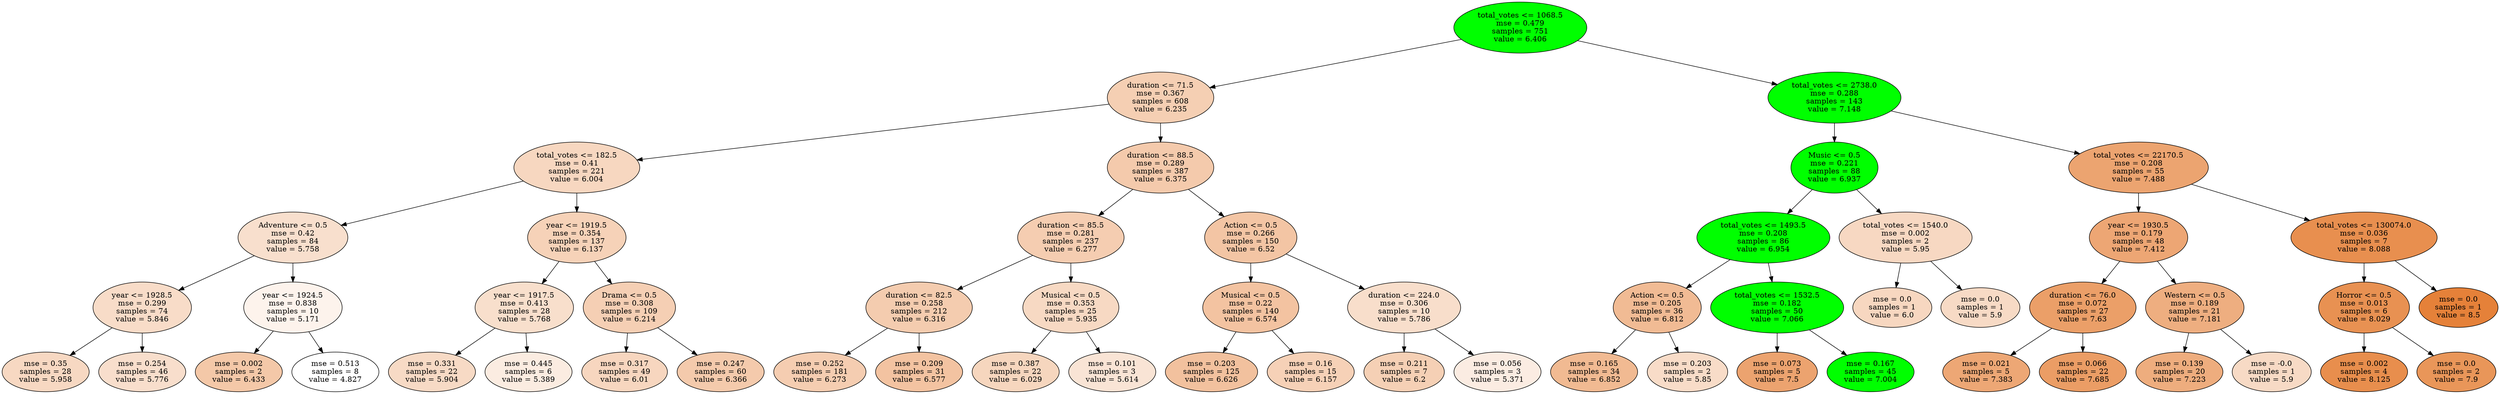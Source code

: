 digraph {
	0 [label="total_votes <= 1068.5\nmse = 0.479\nsamples = 751\nvalue = 6.406" fillcolor=green style=filled]
	1 [label="duration <= 71.5\nmse = 0.367\nsamples = 608\nvalue = 6.235" fillcolor="#f5cfb3" style=filled]
	2 [label="total_votes <= 182.5\nmse = 0.41\nsamples = 221\nvalue = 6.004" fillcolor="#f7d7c0" style=filled]
	3 [label="Adventure <= 0.5\nmse = 0.42\nsamples = 84\nvalue = 5.758" fillcolor="#f8dfcd" style=filled]
	4 [label="year <= 1928.5\nmse = 0.299\nsamples = 74\nvalue = 5.846" fillcolor="#f8dcc8" style=filled]
	5 [label="mse = 0.35\nsamples = 28\nvalue = 5.958" fillcolor="#f7d8c2" style=filled]
	6 [label="mse = 0.254\nsamples = 46\nvalue = 5.776" fillcolor="#f8decc" style=filled]
	7 [label="year <= 1924.5\nmse = 0.838\nsamples = 10\nvalue = 5.171" fillcolor="#fdf3ec" style=filled]
	8 [label="mse = 0.002\nsamples = 2\nvalue = 6.433" fillcolor="#f4c8a8" style=filled]
	9 [label="mse = 0.513\nsamples = 8\nvalue = 4.827" fillcolor="#ffffff" style=filled]
	10 [label="year <= 1919.5\nmse = 0.354\nsamples = 137\nvalue = 6.137" fillcolor="#f6d2b8" style=filled]
	11 [label="year <= 1917.5\nmse = 0.413\nsamples = 28\nvalue = 5.768" fillcolor="#f8dfcc" style=filled]
	12 [label="mse = 0.331\nsamples = 22\nvalue = 5.904" fillcolor="#f7dac5" style=filled]
	13 [label="mse = 0.445\nsamples = 6\nvalue = 5.389" fillcolor="#fbece1" style=filled]
	14 [label="Drama <= 0.5\nmse = 0.308\nsamples = 109\nvalue = 6.214" fillcolor="#f5cfb4" style=filled]
	15 [label="mse = 0.317\nsamples = 49\nvalue = 6.01" fillcolor="#f7d6bf" style=filled]
	16 [label="mse = 0.247\nsamples = 60\nvalue = 6.366" fillcolor="#f4caac" style=filled]
	17 [label="duration <= 88.5\nmse = 0.289\nsamples = 387\nvalue = 6.375" fillcolor="#f4caac" style=filled]
	18 [label="duration <= 85.5\nmse = 0.281\nsamples = 237\nvalue = 6.277" fillcolor="#f5cdb1" style=filled]
	19 [label="duration <= 82.5\nmse = 0.258\nsamples = 212\nvalue = 6.316" fillcolor="#f4ccaf" style=filled]
	20 [label="mse = 0.252\nsamples = 181\nvalue = 6.273" fillcolor="#f5cdb1" style=filled]
	21 [label="mse = 0.209\nsamples = 31\nvalue = 6.577" fillcolor="#f3c3a1" style=filled]
	22 [label="Musical <= 0.5\nmse = 0.353\nsamples = 25\nvalue = 5.935" fillcolor="#f7d9c3" style=filled]
	23 [label="mse = 0.387\nsamples = 22\nvalue = 6.029" fillcolor="#f6d6be" style=filled]
	24 [label="mse = 0.101\nsamples = 3\nvalue = 5.614" fillcolor="#f9e4d5" style=filled]
	25 [label="Action <= 0.5\nmse = 0.266\nsamples = 150\nvalue = 6.52" fillcolor="#f3c5a4" style=filled]
	26 [label="Musical <= 0.5\nmse = 0.22\nsamples = 140\nvalue = 6.574" fillcolor="#f3c3a1" style=filled]
	27 [label="mse = 0.203\nsamples = 125\nvalue = 6.626" fillcolor="#f2c19e" style=filled]
	28 [label="mse = 0.16\nsamples = 15\nvalue = 6.157" fillcolor="#f6d1b7" style=filled]
	29 [label="duration <= 224.0\nmse = 0.306\nsamples = 10\nvalue = 5.786" fillcolor="#f8decb" style=filled]
	30 [label="mse = 0.211\nsamples = 7\nvalue = 6.2" fillcolor="#f5d0b5" style=filled]
	31 [label="mse = 0.056\nsamples = 3\nvalue = 5.371" fillcolor="#fbece2" style=filled]
	32 [label="total_votes <= 2738.0\nmse = 0.288\nsamples = 143\nvalue = 7.148" fillcolor=green style=filled]
	33 [label="Music <= 0.5\nmse = 0.221\nsamples = 88\nvalue = 6.937" fillcolor=green style=filled]
	34 [label="total_votes <= 1493.5\nmse = 0.208\nsamples = 86\nvalue = 6.954" fillcolor=green style=filled]
	35 [label="Action <= 0.5\nmse = 0.205\nsamples = 36\nvalue = 6.812" fillcolor="#f1bb94" style=filled]
	36 [label="mse = 0.165\nsamples = 34\nvalue = 6.852" fillcolor="#f1ba92" style=filled]
	37 [label="mse = 0.203\nsamples = 2\nvalue = 5.85" fillcolor="#f8dcc8" style=filled]
	38 [label="total_votes <= 1532.5\nmse = 0.182\nsamples = 50\nvalue = 7.066" fillcolor=green style=filled]
	39 [label="mse = 0.073\nsamples = 5\nvalue = 7.5" fillcolor="#eca36f" style=filled]
	40 [label="mse = 0.167\nsamples = 45\nvalue = 7.004" fillcolor=green style=filled]
	41 [label="total_votes <= 1540.0\nmse = 0.002\nsamples = 2\nvalue = 5.95" fillcolor="#f7d8c2" style=filled]
	42 [label="mse = 0.0\nsamples = 1\nvalue = 6.0" fillcolor="#f7d7c0" style=filled]
	43 [label="mse = 0.0\nsamples = 1\nvalue = 5.9" fillcolor="#f7dac5" style=filled]
	44 [label="total_votes <= 22170.5\nmse = 0.208\nsamples = 55\nvalue = 7.488" fillcolor="#eca470" style=filled]
	45 [label="year <= 1930.5\nmse = 0.179\nsamples = 48\nvalue = 7.412" fillcolor="#eda674" style=filled]
	46 [label="duration <= 76.0\nmse = 0.072\nsamples = 27\nvalue = 7.63" fillcolor="#eb9f68" style=filled]
	47 [label="mse = 0.021\nsamples = 5\nvalue = 7.383" fillcolor="#eda775" style=filled]
	48 [label="mse = 0.066\nsamples = 22\nvalue = 7.685" fillcolor="#eb9d65" style=filled]
	49 [label="Western <= 0.5\nmse = 0.189\nsamples = 21\nvalue = 7.181" fillcolor="#eeae80" style=filled]
	50 [label="mse = 0.139\nsamples = 20\nvalue = 7.223" fillcolor="#eead7e" style=filled]
	51 [label="mse = -0.0\nsamples = 1\nvalue = 5.9" fillcolor="#f7dac5" style=filled]
	52 [label="total_votes <= 130074.0\nmse = 0.036\nsamples = 7\nvalue = 8.088" fillcolor="#e88f4f" style=filled]
	53 [label="Horror <= 0.5\nmse = 0.013\nsamples = 6\nvalue = 8.029" fillcolor="#e89152" style=filled]
	54 [label="mse = 0.002\nsamples = 4\nvalue = 8.125" fillcolor="#e88e4d" style=filled]
	55 [label="mse = 0.0\nsamples = 2\nvalue = 7.9" fillcolor="#e99659" style=filled]
	56 [label="mse = 0.0\nsamples = 1\nvalue = 8.5" fillcolor="#e58139" style=filled]
	0 -> 1
	1 -> 2
	2 -> 3
	3 -> 4
	4 -> 5
	4 -> 6
	3 -> 7
	7 -> 8
	7 -> 9
	2 -> 10
	10 -> 11
	11 -> 12
	11 -> 13
	10 -> 14
	14 -> 15
	14 -> 16
	1 -> 17
	17 -> 18
	18 -> 19
	19 -> 20
	19 -> 21
	18 -> 22
	22 -> 23
	22 -> 24
	17 -> 25
	25 -> 26
	26 -> 27
	26 -> 28
	25 -> 29
	29 -> 30
	29 -> 31
	0 -> 32
	32 -> 33
	33 -> 34
	34 -> 35
	35 -> 36
	35 -> 37
	34 -> 38
	38 -> 39
	38 -> 40
	33 -> 41
	41 -> 42
	41 -> 43
	32 -> 44
	44 -> 45
	45 -> 46
	46 -> 47
	46 -> 48
	45 -> 49
	49 -> 50
	49 -> 51
	44 -> 52
	52 -> 53
	53 -> 54
	53 -> 55
	52 -> 56
}
